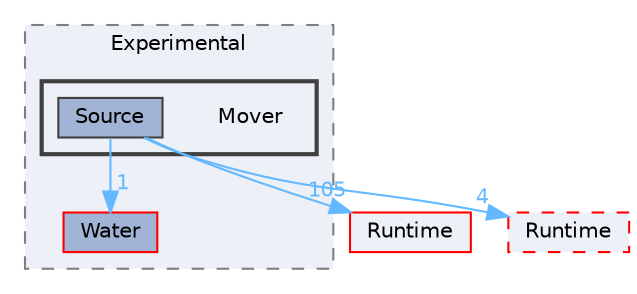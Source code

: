 digraph "Mover"
{
 // INTERACTIVE_SVG=YES
 // LATEX_PDF_SIZE
  bgcolor="transparent";
  edge [fontname=Helvetica,fontsize=10,labelfontname=Helvetica,labelfontsize=10];
  node [fontname=Helvetica,fontsize=10,shape=box,height=0.2,width=0.4];
  compound=true
  subgraph clusterdir_6e0c5d987c338b0072956bd3eccf79be {
    graph [ bgcolor="#edf0f7", pencolor="grey50", label="Experimental", fontname=Helvetica,fontsize=10 style="filled,dashed", URL="dir_6e0c5d987c338b0072956bd3eccf79be.html",tooltip=""]
  dir_ab82942bdf2df46daacc23f33fecff3d [label="Water", fillcolor="#a2b4d6", color="red", style="filled", URL="dir_ab82942bdf2df46daacc23f33fecff3d.html",tooltip=""];
  subgraph clusterdir_ad2d72e98c0642feb58c16d069d62bdf {
    graph [ bgcolor="#edf0f7", pencolor="grey25", label="", fontname=Helvetica,fontsize=10 style="filled,bold", URL="dir_ad2d72e98c0642feb58c16d069d62bdf.html",tooltip=""]
    dir_ad2d72e98c0642feb58c16d069d62bdf [shape=plaintext, label="Mover"];
  dir_da7cc32a357e45bf95fae1d1d0401758 [label="Source", fillcolor="#a2b4d6", color="grey25", style="filled", URL="dir_da7cc32a357e45bf95fae1d1d0401758.html",tooltip=""];
  }
  }
  dir_7536b172fbd480bfd146a1b1acd6856b [label="Runtime", fillcolor="#edf0f7", color="red", style="filled", URL="dir_7536b172fbd480bfd146a1b1acd6856b.html",tooltip=""];
  dir_a60e1ce30f7313164a0e11a69cddad56 [label="Runtime", fillcolor="#edf0f7", color="red", style="filled,dashed", URL="dir_a60e1ce30f7313164a0e11a69cddad56.html",tooltip=""];
  dir_da7cc32a357e45bf95fae1d1d0401758->dir_7536b172fbd480bfd146a1b1acd6856b [headlabel="105", labeldistance=1.5 headhref="dir_001079_000984.html" href="dir_001079_000984.html" color="steelblue1" fontcolor="steelblue1"];
  dir_da7cc32a357e45bf95fae1d1d0401758->dir_a60e1ce30f7313164a0e11a69cddad56 [headlabel="4", labeldistance=1.5 headhref="dir_001079_000983.html" href="dir_001079_000983.html" color="steelblue1" fontcolor="steelblue1"];
  dir_da7cc32a357e45bf95fae1d1d0401758->dir_ab82942bdf2df46daacc23f33fecff3d [headlabel="1", labeldistance=1.5 headhref="dir_001079_001275.html" href="dir_001079_001275.html" color="steelblue1" fontcolor="steelblue1"];
}
